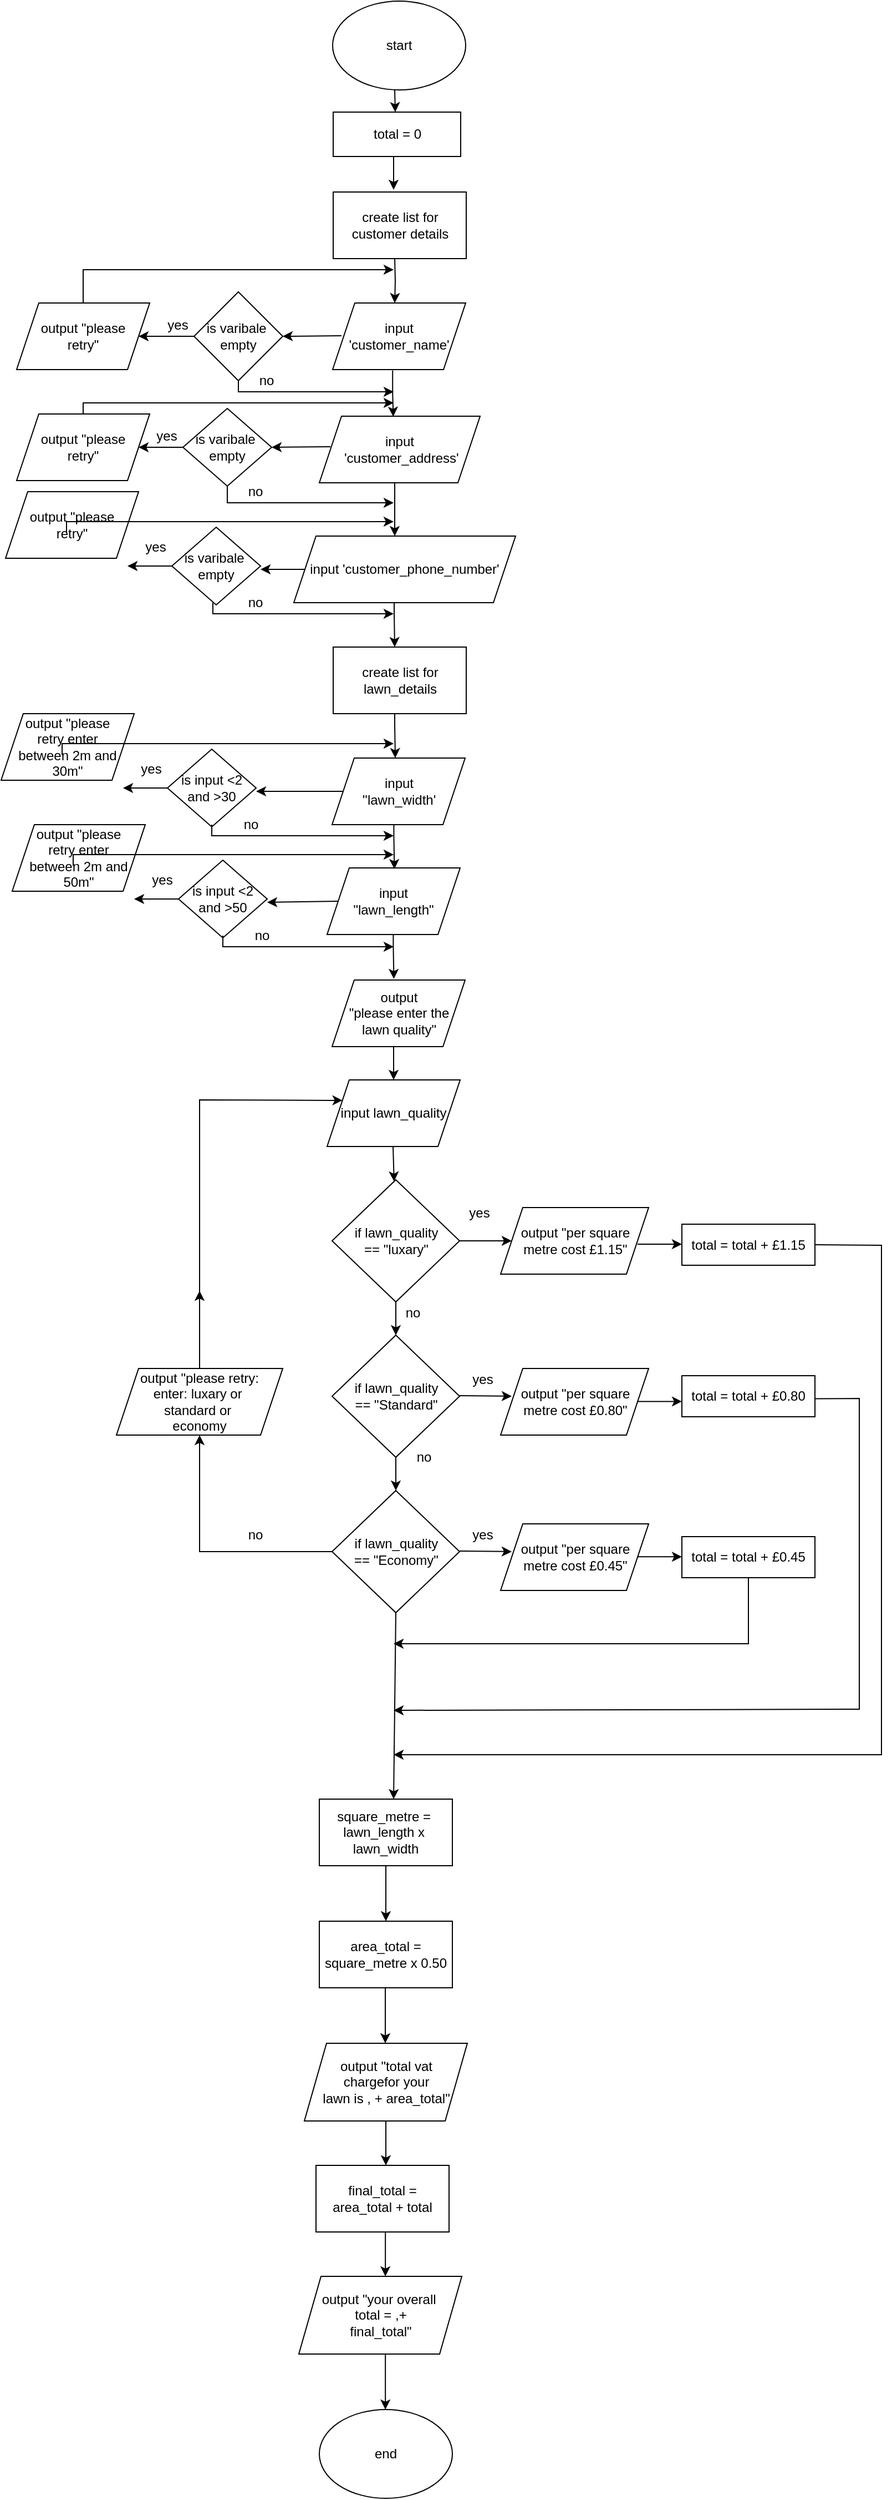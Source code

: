 <mxfile version="16.1.2" type="device"><diagram id="KZaoKmAOfQYOUWS7NUcE" name="Page-1"><mxGraphModel dx="918" dy="754" grid="1" gridSize="10" guides="1" tooltips="1" connect="1" arrows="1" fold="1" page="1" pageScale="1" pageWidth="850" pageHeight="1100" math="0" shadow="0"><root><mxCell id="0"/><mxCell id="1" parent="0"/><mxCell id="86ChZ4ZGbE0k2_SbKOwe-65" value="" style="edgeStyle=orthogonalEdgeStyle;rounded=0;orthogonalLoop=1;jettySize=auto;html=1;" edge="1" parent="1"><mxGeometry relative="1" as="geometry"><mxPoint x="401" y="80" as="sourcePoint"/><mxPoint x="401.486" y="100" as="targetPoint"/></mxGeometry></mxCell><mxCell id="86ChZ4ZGbE0k2_SbKOwe-1" value="start" style="ellipse;whiteSpace=wrap;html=1;" vertex="1" parent="1"><mxGeometry x="345" width="120" height="80" as="geometry"/></mxCell><mxCell id="86ChZ4ZGbE0k2_SbKOwe-3" value="" style="edgeStyle=orthogonalEdgeStyle;rounded=0;orthogonalLoop=1;jettySize=auto;html=1;" edge="1" parent="1"><mxGeometry relative="1" as="geometry"><mxPoint x="401" y="232" as="sourcePoint"/><mxPoint x="401" y="272" as="targetPoint"/></mxGeometry></mxCell><mxCell id="86ChZ4ZGbE0k2_SbKOwe-64" value="" style="edgeStyle=orthogonalEdgeStyle;rounded=0;orthogonalLoop=1;jettySize=auto;html=1;entryX=0.46;entryY=0.007;entryDx=0;entryDy=0;entryPerimeter=0;exitX=0.451;exitY=1.012;exitDx=0;exitDy=0;exitPerimeter=0;" edge="1" parent="1" source="86ChZ4ZGbE0k2_SbKOwe-5" target="86ChZ4ZGbE0k2_SbKOwe-7"><mxGeometry relative="1" as="geometry"><mxPoint x="401" y="332" as="sourcePoint"/><mxPoint x="401" y="371" as="targetPoint"/></mxGeometry></mxCell><mxCell id="86ChZ4ZGbE0k2_SbKOwe-5" value="input 'customer_name'" style="shape=parallelogram;perimeter=parallelogramPerimeter;whiteSpace=wrap;html=1;fixedSize=1;" vertex="1" parent="1"><mxGeometry x="345" y="272" width="120" height="60" as="geometry"/></mxCell><mxCell id="86ChZ4ZGbE0k2_SbKOwe-6" value="" style="edgeStyle=orthogonalEdgeStyle;rounded=0;orthogonalLoop=1;jettySize=auto;html=1;" edge="1" parent="1"><mxGeometry relative="1" as="geometry"><Array as="points"><mxPoint x="401" y="442"/><mxPoint x="401" y="442"/></Array><mxPoint x="401" y="432" as="sourcePoint"/><mxPoint x="401" y="482" as="targetPoint"/></mxGeometry></mxCell><mxCell id="86ChZ4ZGbE0k2_SbKOwe-7" value="input&lt;br&gt;&amp;nbsp;'customer_address'" style="shape=parallelogram;perimeter=parallelogramPerimeter;whiteSpace=wrap;html=1;fixedSize=1;" vertex="1" parent="1"><mxGeometry x="333" y="374" width="145" height="60" as="geometry"/></mxCell><mxCell id="86ChZ4ZGbE0k2_SbKOwe-8" value="input 'customer_phone_number'" style="shape=parallelogram;perimeter=parallelogramPerimeter;whiteSpace=wrap;html=1;fixedSize=1;" vertex="1" parent="1"><mxGeometry x="310" y="482" width="200" height="60" as="geometry"/></mxCell><mxCell id="86ChZ4ZGbE0k2_SbKOwe-9" value="" style="endArrow=classic;html=1;rounded=0;" edge="1" parent="1"><mxGeometry width="50" height="50" relative="1" as="geometry"><mxPoint x="353" y="301.5" as="sourcePoint"/><mxPoint x="300" y="302" as="targetPoint"/></mxGeometry></mxCell><mxCell id="86ChZ4ZGbE0k2_SbKOwe-10" value="is varibale&amp;nbsp;&lt;br&gt;empty" style="rhombus;whiteSpace=wrap;html=1;" vertex="1" parent="1"><mxGeometry x="220" y="262" width="80" height="80" as="geometry"/></mxCell><mxCell id="86ChZ4ZGbE0k2_SbKOwe-11" value="" style="endArrow=classic;html=1;rounded=0;exitX=0;exitY=0.5;exitDx=0;exitDy=0;" edge="1" parent="1" source="86ChZ4ZGbE0k2_SbKOwe-10"><mxGeometry width="50" height="50" relative="1" as="geometry"><mxPoint x="540" y="482" as="sourcePoint"/><mxPoint x="170" y="302" as="targetPoint"/><Array as="points"/></mxGeometry></mxCell><mxCell id="86ChZ4ZGbE0k2_SbKOwe-12" value="output &quot;please &lt;br&gt;retry&quot;" style="shape=parallelogram;perimeter=parallelogramPerimeter;whiteSpace=wrap;html=1;fixedSize=1;" vertex="1" parent="1"><mxGeometry x="60" y="272" width="120" height="60" as="geometry"/></mxCell><mxCell id="86ChZ4ZGbE0k2_SbKOwe-13" value="yes" style="text;html=1;align=center;verticalAlign=middle;resizable=0;points=[];autosize=1;strokeColor=none;fillColor=none;" vertex="1" parent="1"><mxGeometry x="190" y="282" width="30" height="20" as="geometry"/></mxCell><mxCell id="86ChZ4ZGbE0k2_SbKOwe-14" value="" style="endArrow=classic;html=1;rounded=0;" edge="1" parent="1"><mxGeometry width="50" height="50" relative="1" as="geometry"><mxPoint x="120" y="272" as="sourcePoint"/><mxPoint x="400" y="242" as="targetPoint"/><Array as="points"><mxPoint x="120" y="242"/></Array></mxGeometry></mxCell><mxCell id="86ChZ4ZGbE0k2_SbKOwe-15" value="no" style="text;html=1;align=center;verticalAlign=middle;resizable=0;points=[];autosize=1;strokeColor=none;fillColor=none;" vertex="1" parent="1"><mxGeometry x="270" y="332" width="30" height="20" as="geometry"/></mxCell><mxCell id="86ChZ4ZGbE0k2_SbKOwe-16" value="" style="endArrow=classic;html=1;rounded=0;exitX=0.5;exitY=1;exitDx=0;exitDy=0;" edge="1" parent="1" source="86ChZ4ZGbE0k2_SbKOwe-10"><mxGeometry width="50" height="50" relative="1" as="geometry"><mxPoint x="320" y="452" as="sourcePoint"/><mxPoint x="400" y="352" as="targetPoint"/><Array as="points"><mxPoint x="260" y="352"/></Array></mxGeometry></mxCell><mxCell id="86ChZ4ZGbE0k2_SbKOwe-17" value="" style="endArrow=classic;html=1;rounded=0;entryX=1;entryY=0.5;entryDx=0;entryDy=0;" edge="1" parent="1" target="86ChZ4ZGbE0k2_SbKOwe-18"><mxGeometry width="50" height="50" relative="1" as="geometry"><mxPoint x="343" y="401.5" as="sourcePoint"/><mxPoint x="290" y="402" as="targetPoint"/></mxGeometry></mxCell><mxCell id="86ChZ4ZGbE0k2_SbKOwe-18" value="is varibale&amp;nbsp;&lt;br&gt;empty" style="rhombus;whiteSpace=wrap;html=1;" vertex="1" parent="1"><mxGeometry x="210" y="367" width="80" height="70" as="geometry"/></mxCell><mxCell id="86ChZ4ZGbE0k2_SbKOwe-19" value="" style="endArrow=classic;html=1;rounded=0;exitX=0;exitY=0.5;exitDx=0;exitDy=0;entryX=1;entryY=0.5;entryDx=0;entryDy=0;" edge="1" parent="1" source="86ChZ4ZGbE0k2_SbKOwe-18" target="86ChZ4ZGbE0k2_SbKOwe-20"><mxGeometry width="50" height="50" relative="1" as="geometry"><mxPoint x="530" y="582" as="sourcePoint"/><mxPoint x="160" y="402" as="targetPoint"/><Array as="points"/></mxGeometry></mxCell><mxCell id="86ChZ4ZGbE0k2_SbKOwe-20" value="output &quot;please &lt;br&gt;retry&quot;" style="shape=parallelogram;perimeter=parallelogramPerimeter;whiteSpace=wrap;html=1;fixedSize=1;" vertex="1" parent="1"><mxGeometry x="60" y="372" width="120" height="60" as="geometry"/></mxCell><mxCell id="86ChZ4ZGbE0k2_SbKOwe-21" value="yes" style="text;html=1;align=center;verticalAlign=middle;resizable=0;points=[];autosize=1;strokeColor=none;fillColor=none;" vertex="1" parent="1"><mxGeometry x="180" y="382" width="30" height="20" as="geometry"/></mxCell><mxCell id="86ChZ4ZGbE0k2_SbKOwe-22" value="" style="endArrow=classic;html=1;rounded=0;exitX=0.5;exitY=0;exitDx=0;exitDy=0;" edge="1" parent="1" source="86ChZ4ZGbE0k2_SbKOwe-20"><mxGeometry width="50" height="50" relative="1" as="geometry"><mxPoint x="110" y="383" as="sourcePoint"/><mxPoint x="400" y="362" as="targetPoint"/><Array as="points"><mxPoint x="120" y="362"/></Array></mxGeometry></mxCell><mxCell id="86ChZ4ZGbE0k2_SbKOwe-23" value="no" style="text;html=1;align=center;verticalAlign=middle;resizable=0;points=[];autosize=1;strokeColor=none;fillColor=none;" vertex="1" parent="1"><mxGeometry x="260" y="432" width="30" height="20" as="geometry"/></mxCell><mxCell id="86ChZ4ZGbE0k2_SbKOwe-24" value="" style="endArrow=classic;html=1;rounded=0;exitX=0.5;exitY=1;exitDx=0;exitDy=0;" edge="1" parent="1" source="86ChZ4ZGbE0k2_SbKOwe-18"><mxGeometry width="50" height="50" relative="1" as="geometry"><mxPoint x="310" y="552" as="sourcePoint"/><mxPoint x="400" y="452" as="targetPoint"/><Array as="points"><mxPoint x="250" y="452"/></Array></mxGeometry></mxCell><mxCell id="86ChZ4ZGbE0k2_SbKOwe-25" value="is varibale&amp;nbsp;&lt;br&gt;empty" style="rhombus;whiteSpace=wrap;html=1;" vertex="1" parent="1"><mxGeometry x="200" y="474" width="80" height="70" as="geometry"/></mxCell><mxCell id="86ChZ4ZGbE0k2_SbKOwe-26" value="" style="endArrow=classic;html=1;rounded=0;exitX=0;exitY=0.5;exitDx=0;exitDy=0;" edge="1" parent="1" source="86ChZ4ZGbE0k2_SbKOwe-8"><mxGeometry width="50" height="50" relative="1" as="geometry"><mxPoint x="313" y="511.66" as="sourcePoint"/><mxPoint x="280" y="512" as="targetPoint"/></mxGeometry></mxCell><mxCell id="86ChZ4ZGbE0k2_SbKOwe-27" value="" style="endArrow=classic;html=1;rounded=0;" edge="1" parent="1"><mxGeometry width="50" height="50" relative="1" as="geometry"><mxPoint x="237" y="542" as="sourcePoint"/><mxPoint x="400" y="552" as="targetPoint"/><Array as="points"><mxPoint x="237" y="552"/></Array></mxGeometry></mxCell><mxCell id="86ChZ4ZGbE0k2_SbKOwe-28" value="no" style="text;html=1;align=center;verticalAlign=middle;resizable=0;points=[];autosize=1;strokeColor=none;fillColor=none;" vertex="1" parent="1"><mxGeometry x="260" y="532" width="30" height="20" as="geometry"/></mxCell><mxCell id="86ChZ4ZGbE0k2_SbKOwe-29" value="yes" style="text;html=1;align=center;verticalAlign=middle;resizable=0;points=[];autosize=1;strokeColor=none;fillColor=none;" vertex="1" parent="1"><mxGeometry x="170" y="482" width="30" height="20" as="geometry"/></mxCell><mxCell id="86ChZ4ZGbE0k2_SbKOwe-30" value="" style="endArrow=classic;html=1;rounded=0;entryX=1;entryY=0.5;entryDx=0;entryDy=0;" edge="1" parent="1"><mxGeometry width="50" height="50" relative="1" as="geometry"><mxPoint x="200" y="509" as="sourcePoint"/><mxPoint x="160" y="509" as="targetPoint"/><Array as="points"/></mxGeometry></mxCell><mxCell id="86ChZ4ZGbE0k2_SbKOwe-31" value="output &quot;please &lt;br&gt;retry&quot;" style="shape=parallelogram;perimeter=parallelogramPerimeter;whiteSpace=wrap;html=1;fixedSize=1;" vertex="1" parent="1"><mxGeometry x="50" y="442" width="120" height="60" as="geometry"/></mxCell><mxCell id="86ChZ4ZGbE0k2_SbKOwe-32" value="" style="endArrow=classic;html=1;rounded=0;exitX=0.5;exitY=0;exitDx=0;exitDy=0;" edge="1" parent="1"><mxGeometry width="50" height="50" relative="1" as="geometry"><mxPoint x="105" y="479" as="sourcePoint"/><mxPoint x="400" y="469" as="targetPoint"/><Array as="points"><mxPoint x="105" y="469"/></Array></mxGeometry></mxCell><mxCell id="86ChZ4ZGbE0k2_SbKOwe-33" value="create list for customer details" style="rounded=0;whiteSpace=wrap;html=1;" vertex="1" parent="1"><mxGeometry x="345.5" y="172" width="120" height="60" as="geometry"/></mxCell><mxCell id="86ChZ4ZGbE0k2_SbKOwe-37" value="input &lt;br&gt;''lawn_width'" style="shape=parallelogram;perimeter=parallelogramPerimeter;whiteSpace=wrap;html=1;fixedSize=1;" vertex="1" parent="1"><mxGeometry x="344.5" y="682" width="120" height="60" as="geometry"/></mxCell><mxCell id="86ChZ4ZGbE0k2_SbKOwe-38" value="input &lt;br&gt;&quot;lawn_length&quot;" style="shape=parallelogram;perimeter=parallelogramPerimeter;whiteSpace=wrap;html=1;fixedSize=1;" vertex="1" parent="1"><mxGeometry x="340" y="781" width="120" height="60" as="geometry"/></mxCell><mxCell id="86ChZ4ZGbE0k2_SbKOwe-39" value="is input &amp;lt;2 and &amp;gt;30" style="rhombus;whiteSpace=wrap;html=1;" vertex="1" parent="1"><mxGeometry x="196" y="674" width="80" height="70" as="geometry"/></mxCell><mxCell id="86ChZ4ZGbE0k2_SbKOwe-40" value="" style="endArrow=classic;html=1;rounded=0;exitX=0;exitY=0.5;exitDx=0;exitDy=0;" edge="1" parent="1" source="86ChZ4ZGbE0k2_SbKOwe-37"><mxGeometry width="50" height="50" relative="1" as="geometry"><mxPoint x="316" y="712" as="sourcePoint"/><mxPoint x="276" y="712" as="targetPoint"/></mxGeometry></mxCell><mxCell id="86ChZ4ZGbE0k2_SbKOwe-41" value="" style="endArrow=classic;html=1;rounded=0;" edge="1" parent="1"><mxGeometry width="50" height="50" relative="1" as="geometry"><mxPoint x="236" y="742" as="sourcePoint"/><mxPoint x="400" y="752" as="targetPoint"/><Array as="points"><mxPoint x="236" y="752"/></Array></mxGeometry></mxCell><mxCell id="86ChZ4ZGbE0k2_SbKOwe-42" value="no" style="text;html=1;align=center;verticalAlign=middle;resizable=0;points=[];autosize=1;strokeColor=none;fillColor=none;" vertex="1" parent="1"><mxGeometry x="256" y="732" width="30" height="20" as="geometry"/></mxCell><mxCell id="86ChZ4ZGbE0k2_SbKOwe-43" value="yes" style="text;html=1;align=center;verticalAlign=middle;resizable=0;points=[];autosize=1;strokeColor=none;fillColor=none;" vertex="1" parent="1"><mxGeometry x="166" y="682" width="30" height="20" as="geometry"/></mxCell><mxCell id="86ChZ4ZGbE0k2_SbKOwe-44" value="" style="endArrow=classic;html=1;rounded=0;entryX=1;entryY=0.5;entryDx=0;entryDy=0;" edge="1" parent="1"><mxGeometry width="50" height="50" relative="1" as="geometry"><mxPoint x="196" y="709" as="sourcePoint"/><mxPoint x="156" y="709" as="targetPoint"/><Array as="points"/></mxGeometry></mxCell><mxCell id="86ChZ4ZGbE0k2_SbKOwe-45" value="output &quot;please &lt;br&gt;retry enter &lt;br&gt;between 2m and &lt;br&gt;30m&quot;" style="shape=parallelogram;perimeter=parallelogramPerimeter;whiteSpace=wrap;html=1;fixedSize=1;" vertex="1" parent="1"><mxGeometry x="46" y="642" width="120" height="60" as="geometry"/></mxCell><mxCell id="86ChZ4ZGbE0k2_SbKOwe-46" value="" style="endArrow=classic;html=1;rounded=0;exitX=0.5;exitY=0;exitDx=0;exitDy=0;" edge="1" parent="1"><mxGeometry width="50" height="50" relative="1" as="geometry"><mxPoint x="101" y="679" as="sourcePoint"/><mxPoint x="400" y="669" as="targetPoint"/><Array as="points"><mxPoint x="101" y="669"/></Array></mxGeometry></mxCell><mxCell id="86ChZ4ZGbE0k2_SbKOwe-47" value="is input &amp;lt;2 and &amp;gt;50" style="rhombus;whiteSpace=wrap;html=1;" vertex="1" parent="1"><mxGeometry x="206" y="774" width="80" height="70" as="geometry"/></mxCell><mxCell id="86ChZ4ZGbE0k2_SbKOwe-48" value="" style="endArrow=classic;html=1;rounded=0;exitX=0;exitY=0.5;exitDx=0;exitDy=0;" edge="1" parent="1" source="86ChZ4ZGbE0k2_SbKOwe-38"><mxGeometry width="50" height="50" relative="1" as="geometry"><mxPoint x="326" y="812" as="sourcePoint"/><mxPoint x="286" y="812" as="targetPoint"/></mxGeometry></mxCell><mxCell id="86ChZ4ZGbE0k2_SbKOwe-49" value="" style="endArrow=classic;html=1;rounded=0;" edge="1" parent="1"><mxGeometry width="50" height="50" relative="1" as="geometry"><mxPoint x="246" y="842" as="sourcePoint"/><mxPoint x="400" y="852" as="targetPoint"/><Array as="points"><mxPoint x="246" y="852"/></Array></mxGeometry></mxCell><mxCell id="86ChZ4ZGbE0k2_SbKOwe-50" value="no" style="text;html=1;align=center;verticalAlign=middle;resizable=0;points=[];autosize=1;strokeColor=none;fillColor=none;" vertex="1" parent="1"><mxGeometry x="266" y="832" width="30" height="20" as="geometry"/></mxCell><mxCell id="86ChZ4ZGbE0k2_SbKOwe-51" value="yes" style="text;html=1;align=center;verticalAlign=middle;resizable=0;points=[];autosize=1;strokeColor=none;fillColor=none;" vertex="1" parent="1"><mxGeometry x="176" y="782" width="30" height="20" as="geometry"/></mxCell><mxCell id="86ChZ4ZGbE0k2_SbKOwe-52" value="" style="endArrow=classic;html=1;rounded=0;entryX=1;entryY=0.5;entryDx=0;entryDy=0;" edge="1" parent="1"><mxGeometry width="50" height="50" relative="1" as="geometry"><mxPoint x="206" y="809" as="sourcePoint"/><mxPoint x="166" y="809" as="targetPoint"/><Array as="points"/></mxGeometry></mxCell><mxCell id="86ChZ4ZGbE0k2_SbKOwe-53" value="output &quot;please&lt;br&gt;retry enter&lt;br&gt;between 2m and&lt;br&gt;50m&quot;" style="shape=parallelogram;perimeter=parallelogramPerimeter;whiteSpace=wrap;html=1;fixedSize=1;" vertex="1" parent="1"><mxGeometry x="56" y="742" width="120" height="60" as="geometry"/></mxCell><mxCell id="86ChZ4ZGbE0k2_SbKOwe-54" value="" style="endArrow=classic;html=1;rounded=0;exitX=0.5;exitY=0;exitDx=0;exitDy=0;" edge="1" parent="1"><mxGeometry width="50" height="50" relative="1" as="geometry"><mxPoint x="111" y="779" as="sourcePoint"/><mxPoint x="400" y="769" as="targetPoint"/><Array as="points"><mxPoint x="111" y="769"/></Array></mxGeometry></mxCell><mxCell id="86ChZ4ZGbE0k2_SbKOwe-57" value="" style="edgeStyle=orthogonalEdgeStyle;rounded=0;orthogonalLoop=1;jettySize=auto;html=1;" edge="1" parent="1"><mxGeometry relative="1" as="geometry"><Array as="points"><mxPoint x="400.5" y="552"/><mxPoint x="400.5" y="552"/></Array><mxPoint x="400.5" y="542" as="sourcePoint"/><mxPoint x="401" y="582" as="targetPoint"/></mxGeometry></mxCell><mxCell id="86ChZ4ZGbE0k2_SbKOwe-60" value="create list for lawn_details" style="rounded=0;whiteSpace=wrap;html=1;" vertex="1" parent="1"><mxGeometry x="345.5" y="582" width="120" height="60" as="geometry"/></mxCell><mxCell id="86ChZ4ZGbE0k2_SbKOwe-61" value="" style="edgeStyle=orthogonalEdgeStyle;rounded=0;orthogonalLoop=1;jettySize=auto;html=1;" edge="1" parent="1"><mxGeometry relative="1" as="geometry"><Array as="points"><mxPoint x="401" y="652"/><mxPoint x="401" y="652"/></Array><mxPoint x="401" y="642" as="sourcePoint"/><mxPoint x="401.5" y="682" as="targetPoint"/></mxGeometry></mxCell><mxCell id="86ChZ4ZGbE0k2_SbKOwe-62" value="" style="edgeStyle=orthogonalEdgeStyle;rounded=0;orthogonalLoop=1;jettySize=auto;html=1;" edge="1" parent="1"><mxGeometry relative="1" as="geometry"><Array as="points"><mxPoint x="400.21" y="752"/><mxPoint x="400.21" y="752"/></Array><mxPoint x="400.21" y="742" as="sourcePoint"/><mxPoint x="400.71" y="782" as="targetPoint"/></mxGeometry></mxCell><mxCell id="86ChZ4ZGbE0k2_SbKOwe-63" value="" style="edgeStyle=orthogonalEdgeStyle;rounded=0;orthogonalLoop=1;jettySize=auto;html=1;" edge="1" parent="1"><mxGeometry relative="1" as="geometry"><Array as="points"><mxPoint x="399.72" y="851"/><mxPoint x="399.72" y="851"/></Array><mxPoint x="399.72" y="841" as="sourcePoint"/><mxPoint x="400.22" y="881" as="targetPoint"/></mxGeometry></mxCell><mxCell id="86ChZ4ZGbE0k2_SbKOwe-66" value="input lawn_quality" style="shape=parallelogram;perimeter=parallelogramPerimeter;whiteSpace=wrap;html=1;fixedSize=1;" vertex="1" parent="1"><mxGeometry x="340" y="972" width="120" height="60" as="geometry"/></mxCell><mxCell id="86ChZ4ZGbE0k2_SbKOwe-68" value="" style="edgeStyle=orthogonalEdgeStyle;rounded=0;orthogonalLoop=1;jettySize=auto;html=1;exitX=0.5;exitY=1;exitDx=0;exitDy=0;entryX=0.5;entryY=0;entryDx=0;entryDy=0;" edge="1" parent="1" source="86ChZ4ZGbE0k2_SbKOwe-67" target="86ChZ4ZGbE0k2_SbKOwe-66"><mxGeometry relative="1" as="geometry"><mxPoint x="400" y="962" as="targetPoint"/><Array as="points"><mxPoint x="400" y="942"/></Array></mxGeometry></mxCell><mxCell id="86ChZ4ZGbE0k2_SbKOwe-67" value="output&lt;br&gt;&quot;please enter the&lt;br&gt;lawn quality&quot;" style="shape=parallelogram;perimeter=parallelogramPerimeter;whiteSpace=wrap;html=1;fixedSize=1;" vertex="1" parent="1"><mxGeometry x="344.5" y="882" width="120" height="60" as="geometry"/></mxCell><mxCell id="86ChZ4ZGbE0k2_SbKOwe-70" value="if lawn_quality&lt;br&gt;== &quot;luxary&quot;" style="rhombus;whiteSpace=wrap;html=1;" vertex="1" parent="1"><mxGeometry x="344.5" y="1062" width="115" height="110" as="geometry"/></mxCell><mxCell id="86ChZ4ZGbE0k2_SbKOwe-71" value="yes" style="text;html=1;align=center;verticalAlign=middle;resizable=0;points=[];autosize=1;strokeColor=none;fillColor=none;" vertex="1" parent="1"><mxGeometry x="461.5" y="1082" width="30" height="20" as="geometry"/></mxCell><mxCell id="86ChZ4ZGbE0k2_SbKOwe-72" value="&lt;span&gt;if lawn_quality&lt;/span&gt;&lt;br&gt;&lt;span&gt;== &quot;Standard&quot;&lt;/span&gt;" style="rhombus;whiteSpace=wrap;html=1;" vertex="1" parent="1"><mxGeometry x="344.5" y="1202" width="115" height="110" as="geometry"/></mxCell><mxCell id="86ChZ4ZGbE0k2_SbKOwe-73" value="&lt;span&gt;if lawn_quality&lt;/span&gt;&lt;br&gt;&lt;span&gt;== &quot;Economy&quot;&lt;/span&gt;" style="rhombus;whiteSpace=wrap;html=1;" vertex="1" parent="1"><mxGeometry x="344.5" y="1342" width="115" height="110" as="geometry"/></mxCell><mxCell id="86ChZ4ZGbE0k2_SbKOwe-74" value="" style="endArrow=classic;html=1;rounded=0;exitX=1;exitY=0.5;exitDx=0;exitDy=0;" edge="1" parent="1" source="86ChZ4ZGbE0k2_SbKOwe-70"><mxGeometry width="50" height="50" relative="1" as="geometry"><mxPoint x="536.5" y="1312" as="sourcePoint"/><mxPoint x="506.5" y="1117" as="targetPoint"/></mxGeometry></mxCell><mxCell id="86ChZ4ZGbE0k2_SbKOwe-75" value="" style="endArrow=classic;html=1;rounded=0;exitX=1;exitY=0.5;exitDx=0;exitDy=0;entryX=0;entryY=0.5;entryDx=0;entryDy=0;" edge="1" parent="1"><mxGeometry width="50" height="50" relative="1" as="geometry"><mxPoint x="459.5" y="1256.5" as="sourcePoint"/><mxPoint x="506.5" y="1257.0" as="targetPoint"/></mxGeometry></mxCell><mxCell id="86ChZ4ZGbE0k2_SbKOwe-76" value="" style="endArrow=classic;html=1;rounded=0;exitX=1;exitY=0.5;exitDx=0;exitDy=0;entryX=0;entryY=0.5;entryDx=0;entryDy=0;" edge="1" parent="1"><mxGeometry width="50" height="50" relative="1" as="geometry"><mxPoint x="459.5" y="1396.5" as="sourcePoint"/><mxPoint x="506.5" y="1397" as="targetPoint"/></mxGeometry></mxCell><mxCell id="86ChZ4ZGbE0k2_SbKOwe-77" value="" style="endArrow=classic;html=1;rounded=0;exitX=0.5;exitY=1;exitDx=0;exitDy=0;entryX=0.5;entryY=0;entryDx=0;entryDy=0;" edge="1" parent="1" source="86ChZ4ZGbE0k2_SbKOwe-72" target="86ChZ4ZGbE0k2_SbKOwe-73"><mxGeometry width="50" height="50" relative="1" as="geometry"><mxPoint x="536.5" y="1312" as="sourcePoint"/><mxPoint x="586.5" y="1262" as="targetPoint"/></mxGeometry></mxCell><mxCell id="86ChZ4ZGbE0k2_SbKOwe-78" value="" style="endArrow=classic;html=1;rounded=0;exitX=0.5;exitY=1;exitDx=0;exitDy=0;" edge="1" parent="1" source="86ChZ4ZGbE0k2_SbKOwe-70" target="86ChZ4ZGbE0k2_SbKOwe-72"><mxGeometry width="50" height="50" relative="1" as="geometry"><mxPoint x="536.5" y="1312" as="sourcePoint"/><mxPoint x="586.5" y="1262" as="targetPoint"/></mxGeometry></mxCell><mxCell id="86ChZ4ZGbE0k2_SbKOwe-79" value="" style="endArrow=classic;html=1;rounded=0;exitX=0.5;exitY=1;exitDx=0;exitDy=0;" edge="1" parent="1" target="86ChZ4ZGbE0k2_SbKOwe-70"><mxGeometry width="50" height="50" relative="1" as="geometry"><mxPoint x="399.5" y="1032" as="sourcePoint"/><mxPoint x="586.5" y="1262" as="targetPoint"/></mxGeometry></mxCell><mxCell id="86ChZ4ZGbE0k2_SbKOwe-80" value="yes" style="text;html=1;align=center;verticalAlign=middle;resizable=0;points=[];autosize=1;strokeColor=none;fillColor=none;" vertex="1" parent="1"><mxGeometry x="464.5" y="1232" width="30" height="20" as="geometry"/></mxCell><mxCell id="86ChZ4ZGbE0k2_SbKOwe-81" value="yes" style="text;html=1;align=center;verticalAlign=middle;resizable=0;points=[];autosize=1;strokeColor=none;fillColor=none;" vertex="1" parent="1"><mxGeometry x="464.5" y="1372" width="30" height="20" as="geometry"/></mxCell><mxCell id="86ChZ4ZGbE0k2_SbKOwe-82" value="output &quot;per square metre cost £1.15&quot;" style="shape=parallelogram;perimeter=parallelogramPerimeter;whiteSpace=wrap;html=1;fixedSize=1;" vertex="1" parent="1"><mxGeometry x="496.5" y="1087" width="133.5" height="60" as="geometry"/></mxCell><mxCell id="86ChZ4ZGbE0k2_SbKOwe-85" value="no" style="text;html=1;align=center;verticalAlign=middle;resizable=0;points=[];autosize=1;strokeColor=none;fillColor=none;" vertex="1" parent="1"><mxGeometry x="401.5" y="1172" width="30" height="20" as="geometry"/></mxCell><mxCell id="86ChZ4ZGbE0k2_SbKOwe-86" value="no" style="text;html=1;align=center;verticalAlign=middle;resizable=0;points=[];autosize=1;strokeColor=none;fillColor=none;" vertex="1" parent="1"><mxGeometry x="411.5" y="1302" width="30" height="20" as="geometry"/></mxCell><mxCell id="86ChZ4ZGbE0k2_SbKOwe-93" value="output &quot;per square metre cost £0.80&quot;" style="shape=parallelogram;perimeter=parallelogramPerimeter;whiteSpace=wrap;html=1;fixedSize=1;" vertex="1" parent="1"><mxGeometry x="496.5" y="1232" width="133.5" height="60" as="geometry"/></mxCell><mxCell id="86ChZ4ZGbE0k2_SbKOwe-94" value="output &quot;per square metre cost £0.45&quot;" style="shape=parallelogram;perimeter=parallelogramPerimeter;whiteSpace=wrap;html=1;fixedSize=1;" vertex="1" parent="1"><mxGeometry x="496.5" y="1372" width="133.5" height="60" as="geometry"/></mxCell><mxCell id="86ChZ4ZGbE0k2_SbKOwe-95" value="" style="endArrow=classic;html=1;rounded=0;entryX=0;entryY=0.25;entryDx=0;entryDy=0;exitX=0.5;exitY=0;exitDx=0;exitDy=0;" edge="1" parent="1" source="86ChZ4ZGbE0k2_SbKOwe-96" target="86ChZ4ZGbE0k2_SbKOwe-66"><mxGeometry width="50" height="50" relative="1" as="geometry"><mxPoint x="240" y="1232" as="sourcePoint"/><mxPoint x="220" y="1252" as="targetPoint"/><Array as="points"><mxPoint x="225" y="990"/></Array></mxGeometry></mxCell><mxCell id="86ChZ4ZGbE0k2_SbKOwe-96" value="output &quot;please retry:&lt;br&gt;enter: luxary or&amp;nbsp;&lt;br&gt;standard or&amp;nbsp;&lt;br&gt;economy" style="shape=parallelogram;perimeter=parallelogramPerimeter;whiteSpace=wrap;html=1;fixedSize=1;" vertex="1" parent="1"><mxGeometry x="150" y="1232" width="150" height="60" as="geometry"/></mxCell><mxCell id="86ChZ4ZGbE0k2_SbKOwe-97" value="" style="endArrow=classic;html=1;rounded=0;entryX=0.5;entryY=1;entryDx=0;entryDy=0;exitX=0;exitY=0.5;exitDx=0;exitDy=0;" edge="1" parent="1" source="86ChZ4ZGbE0k2_SbKOwe-73" target="86ChZ4ZGbE0k2_SbKOwe-96"><mxGeometry width="50" height="50" relative="1" as="geometry"><mxPoint x="221" y="1372" as="sourcePoint"/><mxPoint x="271" y="1322" as="targetPoint"/><Array as="points"><mxPoint x="225" y="1397"/></Array></mxGeometry></mxCell><mxCell id="86ChZ4ZGbE0k2_SbKOwe-98" value="" style="endArrow=classic;html=1;rounded=0;" edge="1" parent="1"><mxGeometry width="50" height="50" relative="1" as="geometry"><mxPoint x="225" y="1232" as="sourcePoint"/><mxPoint x="225" y="1162" as="targetPoint"/></mxGeometry></mxCell><mxCell id="86ChZ4ZGbE0k2_SbKOwe-99" value="" style="endArrow=classic;html=1;rounded=0;exitX=0.5;exitY=1;exitDx=0;exitDy=0;" edge="1" parent="1" source="86ChZ4ZGbE0k2_SbKOwe-73"><mxGeometry width="50" height="50" relative="1" as="geometry"><mxPoint x="441.5" y="1512" as="sourcePoint"/><mxPoint x="400" y="1620" as="targetPoint"/></mxGeometry></mxCell><mxCell id="86ChZ4ZGbE0k2_SbKOwe-101" value="" style="endArrow=classic;html=1;rounded=0;" edge="1" parent="1"><mxGeometry width="50" height="50" relative="1" as="geometry"><mxPoint x="620" y="1261.7" as="sourcePoint"/><mxPoint x="660" y="1261.7" as="targetPoint"/></mxGeometry></mxCell><mxCell id="86ChZ4ZGbE0k2_SbKOwe-102" value="total = 0" style="rounded=0;whiteSpace=wrap;html=1;" vertex="1" parent="1"><mxGeometry x="345.5" y="100" width="115" height="40" as="geometry"/></mxCell><mxCell id="86ChZ4ZGbE0k2_SbKOwe-103" value="" style="endArrow=classic;html=1;rounded=0;" edge="1" parent="1"><mxGeometry width="50" height="50" relative="1" as="geometry"><mxPoint x="400" y="140" as="sourcePoint"/><mxPoint x="400" y="170" as="targetPoint"/></mxGeometry></mxCell><mxCell id="86ChZ4ZGbE0k2_SbKOwe-104" value="" style="endArrow=classic;html=1;rounded=0;" edge="1" parent="1"><mxGeometry width="50" height="50" relative="1" as="geometry"><mxPoint x="620" y="1120" as="sourcePoint"/><mxPoint x="660" y="1120" as="targetPoint"/></mxGeometry></mxCell><mxCell id="86ChZ4ZGbE0k2_SbKOwe-106" value="total = total + £1.15" style="rounded=0;whiteSpace=wrap;html=1;" vertex="1" parent="1"><mxGeometry x="660" y="1102" width="120" height="37" as="geometry"/></mxCell><mxCell id="86ChZ4ZGbE0k2_SbKOwe-107" value="total = total + £0.45" style="rounded=0;whiteSpace=wrap;html=1;" vertex="1" parent="1"><mxGeometry x="660" y="1383.5" width="120" height="37" as="geometry"/></mxCell><mxCell id="86ChZ4ZGbE0k2_SbKOwe-108" value="total = total + £0.80" style="rounded=0;whiteSpace=wrap;html=1;" vertex="1" parent="1"><mxGeometry x="660" y="1238.5" width="120" height="37" as="geometry"/></mxCell><mxCell id="86ChZ4ZGbE0k2_SbKOwe-109" value="" style="endArrow=classic;html=1;rounded=0;exitX=1;exitY=0.5;exitDx=0;exitDy=0;" edge="1" parent="1" source="86ChZ4ZGbE0k2_SbKOwe-106"><mxGeometry width="50" height="50" relative="1" as="geometry"><mxPoint x="740" y="1202" as="sourcePoint"/><mxPoint x="400" y="1580" as="targetPoint"/><Array as="points"><mxPoint x="840" y="1121"/><mxPoint x="840" y="1580"/></Array></mxGeometry></mxCell><mxCell id="86ChZ4ZGbE0k2_SbKOwe-110" value="" style="endArrow=classic;html=1;rounded=0;exitX=0.996;exitY=0.562;exitDx=0;exitDy=0;exitPerimeter=0;" edge="1" parent="1" source="86ChZ4ZGbE0k2_SbKOwe-108"><mxGeometry width="50" height="50" relative="1" as="geometry"><mxPoint x="780" y="1256" as="sourcePoint"/><mxPoint x="400" y="1540" as="targetPoint"/><Array as="points"><mxPoint x="820" y="1259"/><mxPoint x="820" y="1539"/></Array></mxGeometry></mxCell><mxCell id="86ChZ4ZGbE0k2_SbKOwe-112" value="" style="endArrow=classic;html=1;rounded=0;" edge="1" parent="1"><mxGeometry width="50" height="50" relative="1" as="geometry"><mxPoint x="620" y="1401.66" as="sourcePoint"/><mxPoint x="660" y="1401.66" as="targetPoint"/></mxGeometry></mxCell><mxCell id="86ChZ4ZGbE0k2_SbKOwe-113" value="" style="endArrow=classic;html=1;rounded=0;exitX=0.5;exitY=1;exitDx=0;exitDy=0;" edge="1" parent="1" source="86ChZ4ZGbE0k2_SbKOwe-107"><mxGeometry width="50" height="50" relative="1" as="geometry"><mxPoint x="740" y="1502" as="sourcePoint"/><mxPoint x="400" y="1480" as="targetPoint"/><Array as="points"><mxPoint x="720" y="1480"/></Array></mxGeometry></mxCell><mxCell id="86ChZ4ZGbE0k2_SbKOwe-115" value="no" style="text;html=1;align=center;verticalAlign=middle;resizable=0;points=[];autosize=1;strokeColor=none;fillColor=none;" vertex="1" parent="1"><mxGeometry x="260" y="1372" width="30" height="20" as="geometry"/></mxCell><mxCell id="86ChZ4ZGbE0k2_SbKOwe-116" value="square_metre =&amp;nbsp;&lt;br&gt;lawn_length x&amp;nbsp;&lt;br&gt;lawn_width" style="whiteSpace=wrap;html=1;" vertex="1" parent="1"><mxGeometry x="333" y="1620" width="120" height="60" as="geometry"/></mxCell><mxCell id="86ChZ4ZGbE0k2_SbKOwe-119" value="" style="endArrow=classic;html=1;rounded=0;exitX=0.5;exitY=1;exitDx=0;exitDy=0;" edge="1" parent="1" source="86ChZ4ZGbE0k2_SbKOwe-116"><mxGeometry width="50" height="50" relative="1" as="geometry"><mxPoint x="431.5" y="1770" as="sourcePoint"/><mxPoint x="393" y="1730" as="targetPoint"/></mxGeometry></mxCell><mxCell id="86ChZ4ZGbE0k2_SbKOwe-120" value="area_total = square_metre x 0.50" style="whiteSpace=wrap;html=1;" vertex="1" parent="1"><mxGeometry x="333" y="1730" width="120" height="60" as="geometry"/></mxCell><mxCell id="86ChZ4ZGbE0k2_SbKOwe-121" value="output &quot;total vat &lt;br&gt;chargefor your &lt;br&gt;lawn is , + area_total&quot;" style="shape=parallelogram;perimeter=parallelogramPerimeter;whiteSpace=wrap;html=1;fixedSize=1;" vertex="1" parent="1"><mxGeometry x="319.5" y="1840" width="147" height="70" as="geometry"/></mxCell><mxCell id="86ChZ4ZGbE0k2_SbKOwe-122" value="" style="endArrow=classic;html=1;rounded=0;exitX=0.5;exitY=1;exitDx=0;exitDy=0;" edge="1" parent="1"><mxGeometry width="50" height="50" relative="1" as="geometry"><mxPoint x="392.5" y="1790" as="sourcePoint"/><mxPoint x="392.5" y="1840" as="targetPoint"/></mxGeometry></mxCell><mxCell id="86ChZ4ZGbE0k2_SbKOwe-123" value="" style="endArrow=classic;html=1;rounded=0;exitX=0.5;exitY=1;exitDx=0;exitDy=0;" edge="1" parent="1" source="86ChZ4ZGbE0k2_SbKOwe-121"><mxGeometry width="50" height="50" relative="1" as="geometry"><mxPoint x="425" y="1950" as="sourcePoint"/><mxPoint x="393" y="1950" as="targetPoint"/></mxGeometry></mxCell><mxCell id="86ChZ4ZGbE0k2_SbKOwe-125" value="final_total = area_total + total" style="rounded=0;whiteSpace=wrap;html=1;" vertex="1" parent="1"><mxGeometry x="330" y="1950" width="120" height="60" as="geometry"/></mxCell><mxCell id="86ChZ4ZGbE0k2_SbKOwe-126" value="output &quot;your overall&amp;nbsp;&lt;br&gt;total = ,+&lt;br&gt;final_total&quot;" style="shape=parallelogram;perimeter=parallelogramPerimeter;whiteSpace=wrap;html=1;fixedSize=1;" vertex="1" parent="1"><mxGeometry x="314.5" y="2050" width="147" height="70" as="geometry"/></mxCell><mxCell id="86ChZ4ZGbE0k2_SbKOwe-127" value="" style="endArrow=classic;html=1;rounded=0;exitX=0.5;exitY=1;exitDx=0;exitDy=0;" edge="1" parent="1"><mxGeometry width="50" height="50" relative="1" as="geometry"><mxPoint x="392.58" y="2010" as="sourcePoint"/><mxPoint x="392.58" y="2050" as="targetPoint"/></mxGeometry></mxCell><mxCell id="86ChZ4ZGbE0k2_SbKOwe-128" value="end" style="ellipse;whiteSpace=wrap;html=1;" vertex="1" parent="1"><mxGeometry x="333" y="2170" width="120" height="80" as="geometry"/></mxCell><mxCell id="86ChZ4ZGbE0k2_SbKOwe-129" value="" style="endArrow=classic;html=1;rounded=0;exitX=0.5;exitY=1;exitDx=0;exitDy=0;" edge="1" parent="1"><mxGeometry width="50" height="50" relative="1" as="geometry"><mxPoint x="392.58" y="2120" as="sourcePoint"/><mxPoint x="392.58" y="2170" as="targetPoint"/></mxGeometry></mxCell></root></mxGraphModel></diagram></mxfile>